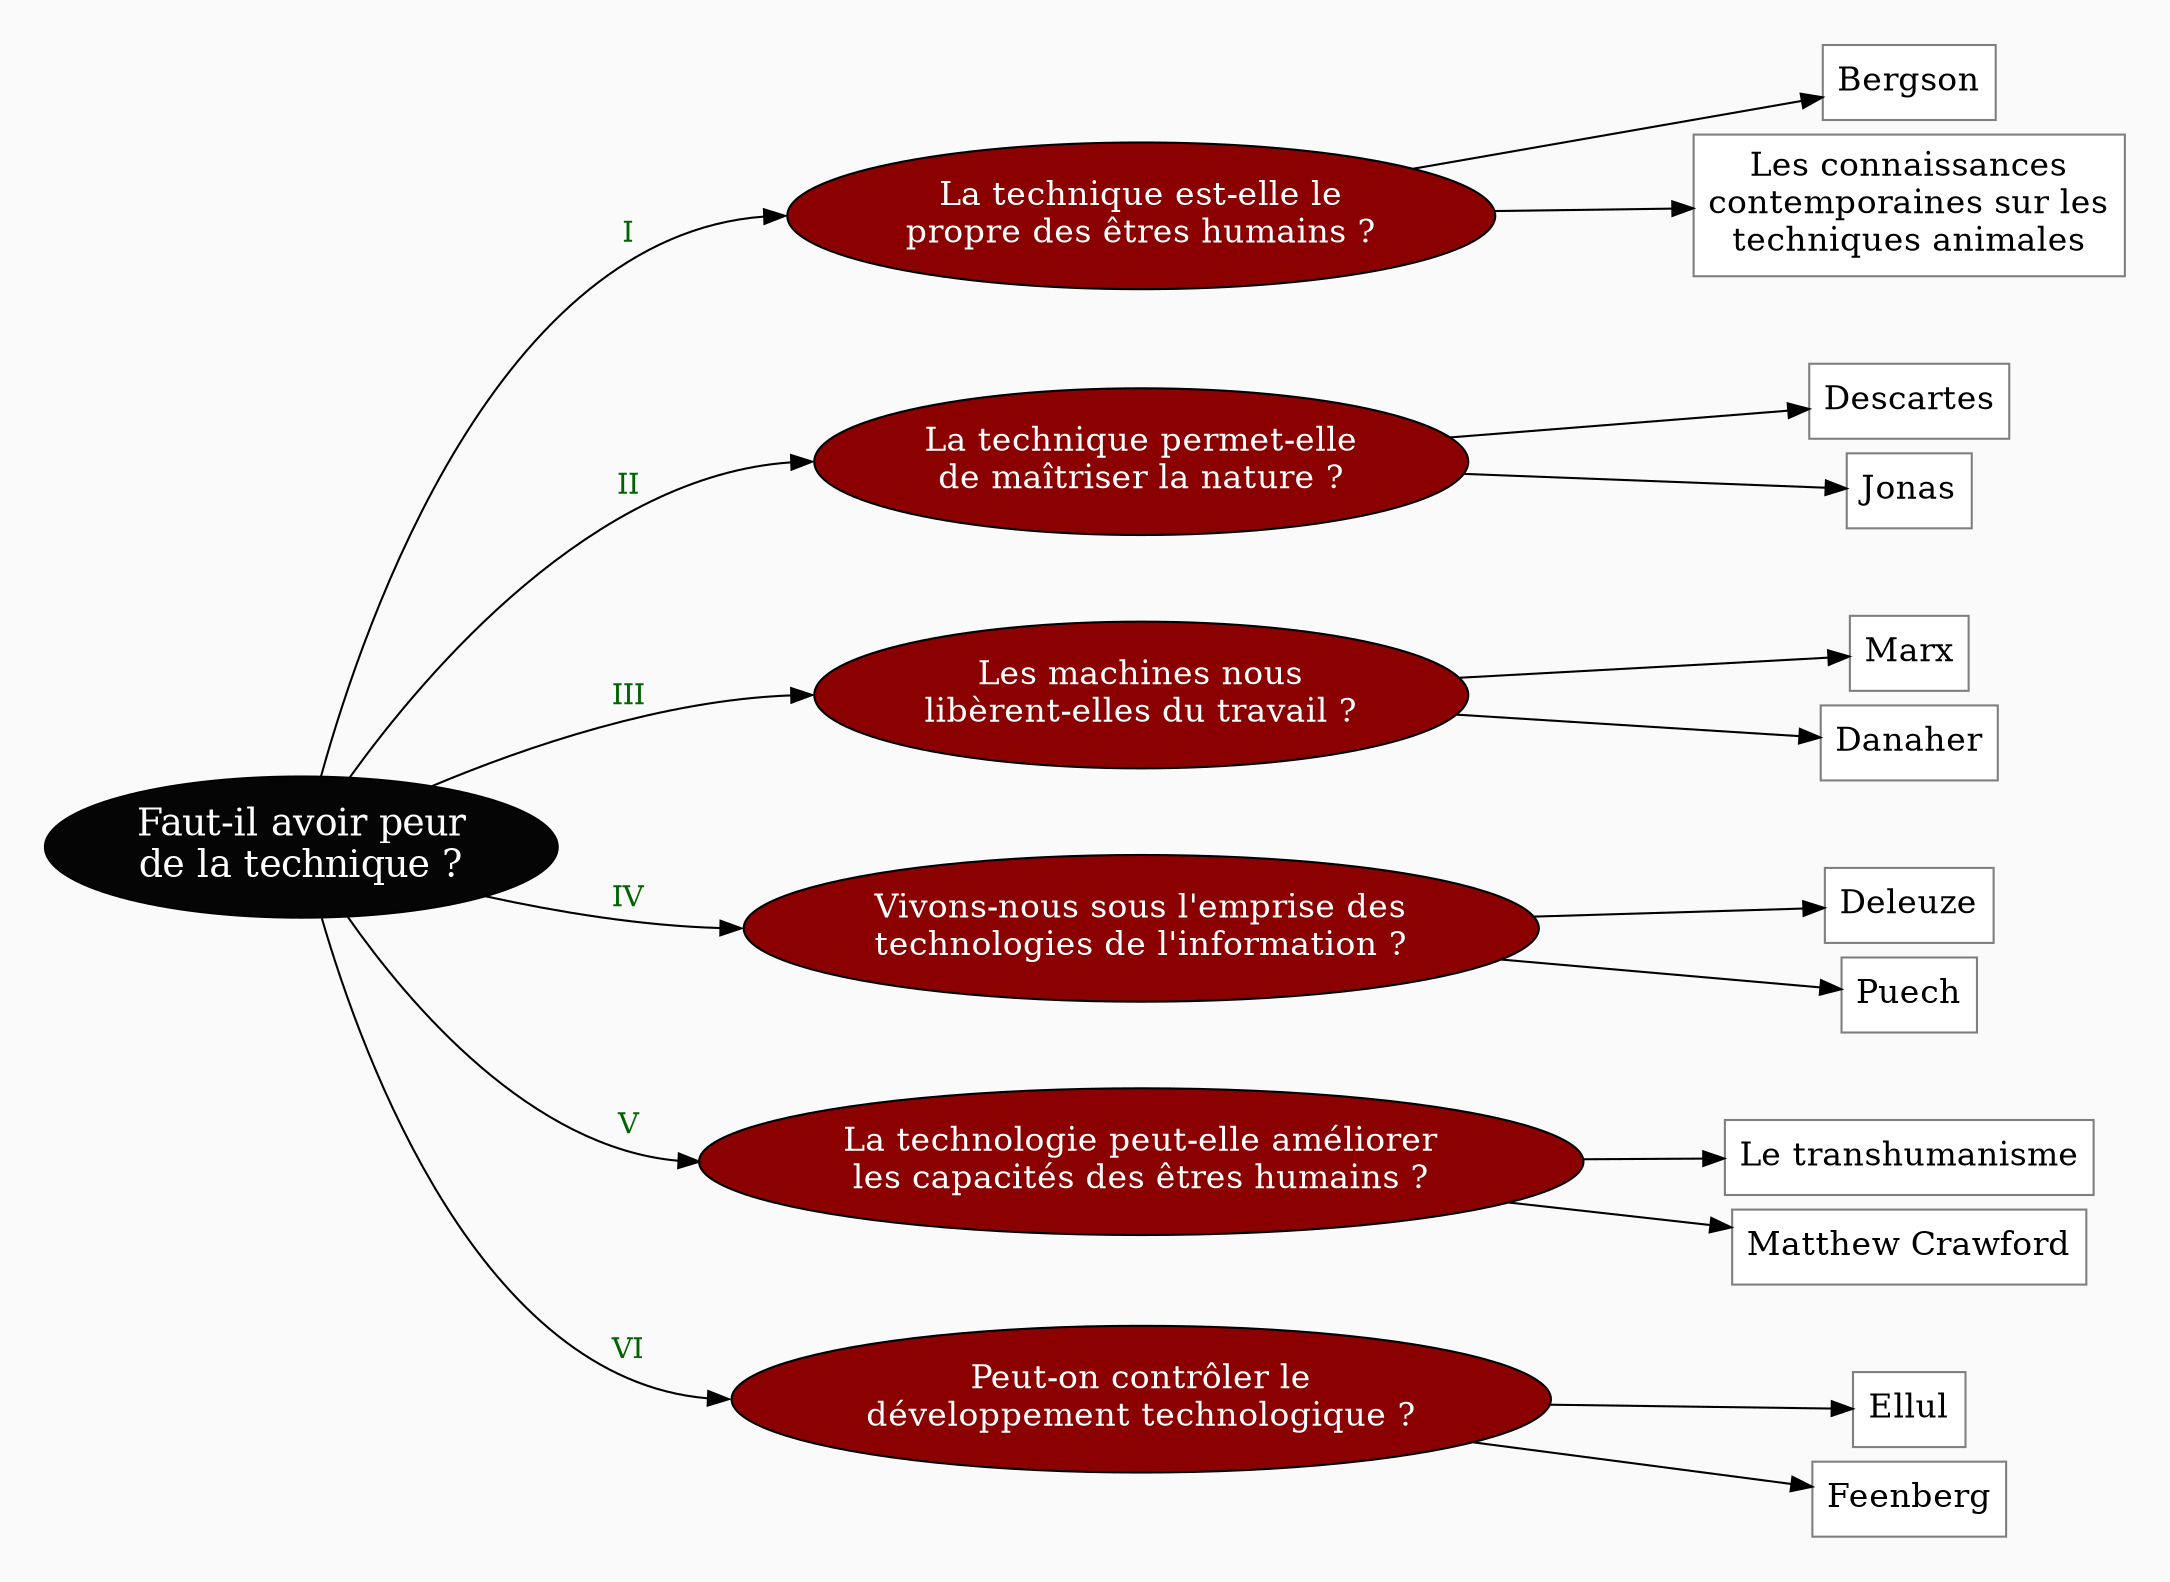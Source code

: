 digraph G {
// Template : diagram
// Usage : 
rankdir=LR
splines=true
//splines=curved
bgcolor=grey98
pad=0.3
style=filled
edge[minlen=3]
node[style=filled, fontcolor=white]
ranksep=0.1
nodesep=0.1

// NIVEAU 1
node[fillcolor=grey2, fontsize=18]
a1[label="Faut-il avoir peur
de la technique ?"]

// NIVEAU 2
node[fillcolor=red4, fontsize=16, margin=0.1]
a1->b1[headport=w,label=<<FONT color="darkgreen"><br/>I</FONT>>]
a1->b2[headport=w,label=<<FONT color="darkgreen"><br/>II</FONT>>]
a1->b3[headport=w,label=<<FONT color="darkgreen"><br/>III</FONT>>]
a1->b4[headport=w,label=<<FONT color="darkgreen"><br/>IV</FONT>>]
a1->b5[headport=w,label=<<FONT color="darkgreen"><br/>V</FONT>>]
a1->b6[headport=w,label=<<FONT color="darkgreen"><br/>VI</FONT>>]
b1[label="La technique est-elle le
propre des êtres humains ?"]    
b2[label="La technique permet-elle
de maîtriser la nature ?"]
b3[label="Les machines nous
libèrent-elles du travail ?"]
b4[label="Vivons-nous sous l'emprise des
technologies de l'information ?"]
b5[label="La technologie peut-elle améliorer
les capacités des êtres humains ?"]
b6[label="Peut-on contrôler le
développement technologique ?"]



{rank=same;b1->b2->b3->b4->b5->b6[style=invis, minlen=3]}

node[fontcolor=black]
// NIVEAU 3 (sans intermédiaire)
node [shape=box, fillcolor=white, color=grey50]
// c1[label=""]
b1->{c1,c2}
c1[label="Bergson"]
c2[label="Les connaissances
contemporaines sur les
techniques animales"]

b2->{c3,c4}
c3[label="Descartes"]
c4[label="Jonas"]

b3->{c5,c6}
c5[label="Marx"]
c6[label="Danaher"]

b4->{c7,c8}
c7[label="Deleuze"]
c8[label="Puech"]

b5->{c9,c10}
c9[label="Le transhumanisme"]
c10[label="Matthew Crawford"]

b6->{c11,c12}
c11[label="Ellul"]
c12[label="Feenberg"]



{rank=same;c2->c3[style=invis, minlen=3]}
{rank=same;c4->c5[style=invis, minlen=3]}
{rank=same;c6->c7[style=invis, minlen=3]}
{rank=same;c8->c9[style=invis, minlen=3]}
{rank=same;c10->c11[style=invis, minlen=3]}



// INTERMÉDIAIRE AVANT NIVEAU 3
node[fillcolor=grey78, shape=oval]
// [arrowhead=none]
// bc1[label=""]

// NIVEAU 3 (avec intermédiaire)
node[fillcolor=white, shape=box, color=grey50]
// c1[label=""]

// NIVEAU 4
node[style="filled,rounded", fillcolor=white, shape=box, color=grey50]
// d1[label=""]

// ÉTIQUETTES EN ROUGE
node[shape=plaintext, fontcolor=firebrick3, fillcolor=grey98]
// e1[label=< <B>= Titre</B><BR /><BR />Contenu<BR /> >]
// e1[label=""]
// ->e1[minlen=1, style=invis]



// REMARQUES EN BLEU
node[color=blue, shape=box, margin=0.07, fontcolor=black, fontsize=12, style="dashed", penwidth=0.6]
edge[color=blue, arrowhead="none", xlabel="", style="dashed", penwidth=0.6]
// r1[label=""]
// {rank=same;->r1}
// {rank=same;r1->[dir=back]}

}